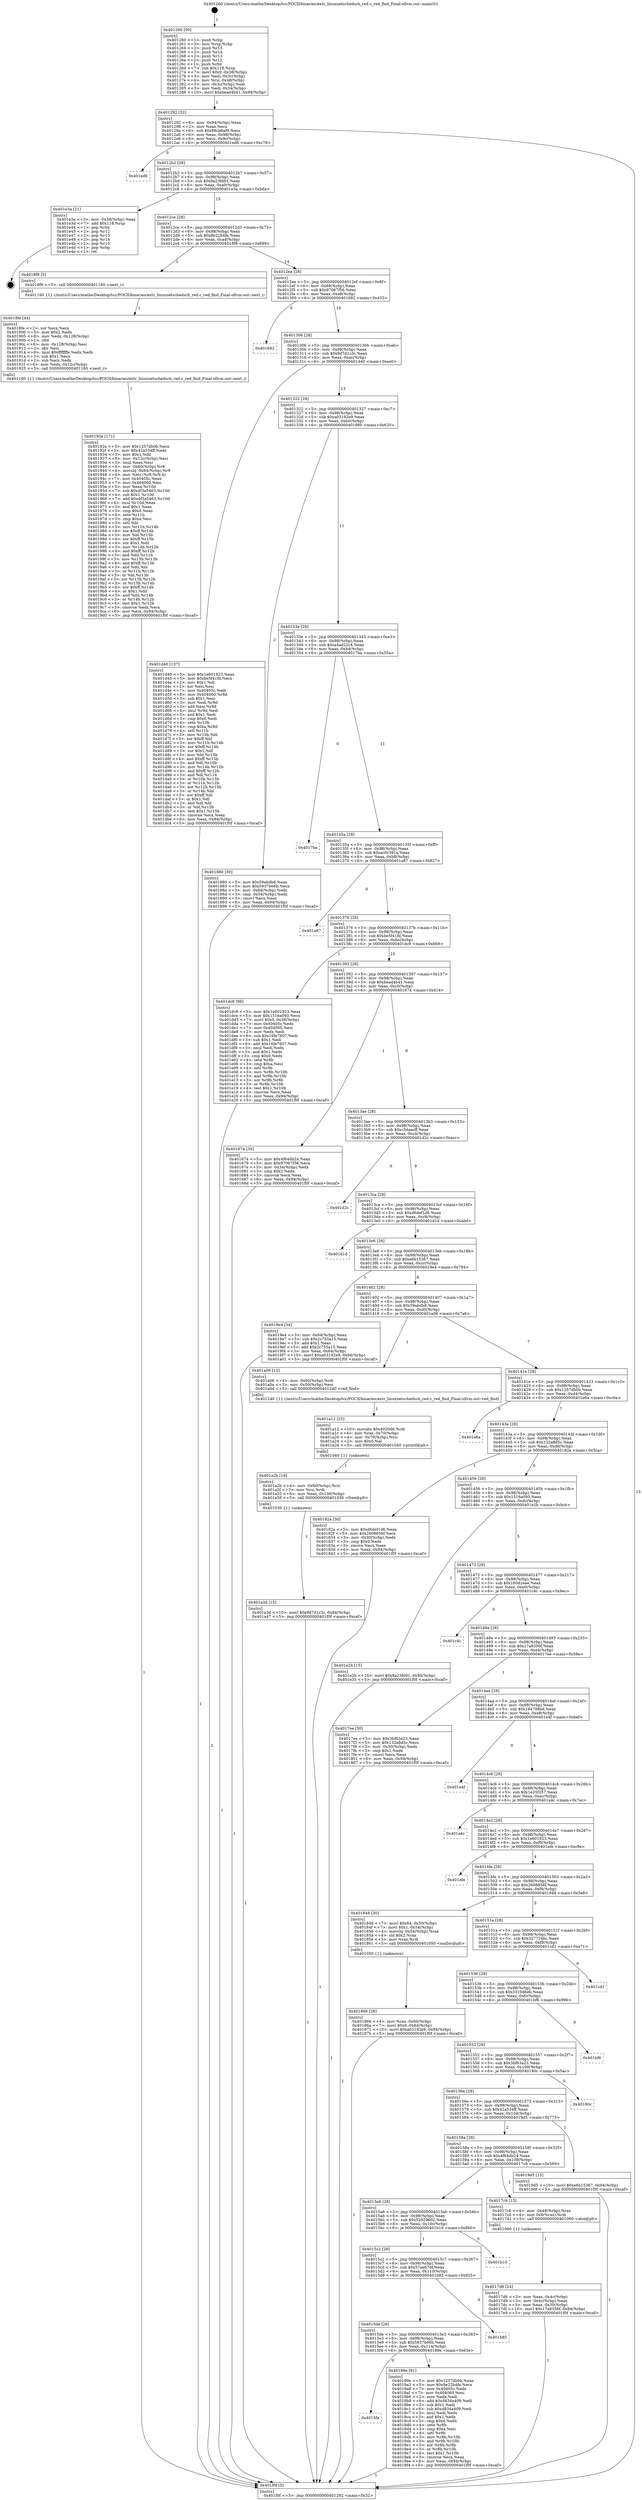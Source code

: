 digraph "0x401260" {
  label = "0x401260 (/mnt/c/Users/mathe/Desktop/tcc/POCII/binaries/extr_linuxnetschedsch_red.c_red_find_Final-ollvm.out::main(0))"
  labelloc = "t"
  node[shape=record]

  Entry [label="",width=0.3,height=0.3,shape=circle,fillcolor=black,style=filled]
  "0x401292" [label="{
     0x401292 [32]\l
     | [instrs]\l
     &nbsp;&nbsp;0x401292 \<+6\>: mov -0x94(%rbp),%eax\l
     &nbsp;&nbsp;0x401298 \<+2\>: mov %eax,%ecx\l
     &nbsp;&nbsp;0x40129a \<+6\>: sub $0x88cb6af9,%ecx\l
     &nbsp;&nbsp;0x4012a0 \<+6\>: mov %eax,-0x98(%rbp)\l
     &nbsp;&nbsp;0x4012a6 \<+6\>: mov %ecx,-0x9c(%rbp)\l
     &nbsp;&nbsp;0x4012ac \<+6\>: je 0000000000401ed6 \<main+0xc76\>\l
  }"]
  "0x401ed6" [label="{
     0x401ed6\l
  }", style=dashed]
  "0x4012b2" [label="{
     0x4012b2 [28]\l
     | [instrs]\l
     &nbsp;&nbsp;0x4012b2 \<+5\>: jmp 00000000004012b7 \<main+0x57\>\l
     &nbsp;&nbsp;0x4012b7 \<+6\>: mov -0x98(%rbp),%eax\l
     &nbsp;&nbsp;0x4012bd \<+5\>: sub $0x8a23fd91,%eax\l
     &nbsp;&nbsp;0x4012c2 \<+6\>: mov %eax,-0xa0(%rbp)\l
     &nbsp;&nbsp;0x4012c8 \<+6\>: je 0000000000401e3a \<main+0xbda\>\l
  }"]
  Exit [label="",width=0.3,height=0.3,shape=circle,fillcolor=black,style=filled,peripheries=2]
  "0x401e3a" [label="{
     0x401e3a [21]\l
     | [instrs]\l
     &nbsp;&nbsp;0x401e3a \<+3\>: mov -0x38(%rbp),%eax\l
     &nbsp;&nbsp;0x401e3d \<+7\>: add $0x118,%rsp\l
     &nbsp;&nbsp;0x401e44 \<+1\>: pop %rbx\l
     &nbsp;&nbsp;0x401e45 \<+2\>: pop %r12\l
     &nbsp;&nbsp;0x401e47 \<+2\>: pop %r13\l
     &nbsp;&nbsp;0x401e49 \<+2\>: pop %r14\l
     &nbsp;&nbsp;0x401e4b \<+2\>: pop %r15\l
     &nbsp;&nbsp;0x401e4d \<+1\>: pop %rbp\l
     &nbsp;&nbsp;0x401e4e \<+1\>: ret\l
  }"]
  "0x4012ce" [label="{
     0x4012ce [28]\l
     | [instrs]\l
     &nbsp;&nbsp;0x4012ce \<+5\>: jmp 00000000004012d3 \<main+0x73\>\l
     &nbsp;&nbsp;0x4012d3 \<+6\>: mov -0x98(%rbp),%eax\l
     &nbsp;&nbsp;0x4012d9 \<+5\>: sub $0x8e22b4fe,%eax\l
     &nbsp;&nbsp;0x4012de \<+6\>: mov %eax,-0xa4(%rbp)\l
     &nbsp;&nbsp;0x4012e4 \<+6\>: je 00000000004018f9 \<main+0x699\>\l
  }"]
  "0x401a3d" [label="{
     0x401a3d [15]\l
     | [instrs]\l
     &nbsp;&nbsp;0x401a3d \<+10\>: movl $0x9d7d1c3c,-0x94(%rbp)\l
     &nbsp;&nbsp;0x401a47 \<+5\>: jmp 0000000000401f0f \<main+0xcaf\>\l
  }"]
  "0x4018f9" [label="{
     0x4018f9 [5]\l
     | [instrs]\l
     &nbsp;&nbsp;0x4018f9 \<+5\>: call 0000000000401160 \<next_i\>\l
     | [calls]\l
     &nbsp;&nbsp;0x401160 \{1\} (/mnt/c/Users/mathe/Desktop/tcc/POCII/binaries/extr_linuxnetschedsch_red.c_red_find_Final-ollvm.out::next_i)\l
  }"]
  "0x4012ea" [label="{
     0x4012ea [28]\l
     | [instrs]\l
     &nbsp;&nbsp;0x4012ea \<+5\>: jmp 00000000004012ef \<main+0x8f\>\l
     &nbsp;&nbsp;0x4012ef \<+6\>: mov -0x98(%rbp),%eax\l
     &nbsp;&nbsp;0x4012f5 \<+5\>: sub $0x97067f56,%eax\l
     &nbsp;&nbsp;0x4012fa \<+6\>: mov %eax,-0xa8(%rbp)\l
     &nbsp;&nbsp;0x401300 \<+6\>: je 0000000000401692 \<main+0x432\>\l
  }"]
  "0x401a2b" [label="{
     0x401a2b [18]\l
     | [instrs]\l
     &nbsp;&nbsp;0x401a2b \<+4\>: mov -0x60(%rbp),%rsi\l
     &nbsp;&nbsp;0x401a2f \<+3\>: mov %rsi,%rdi\l
     &nbsp;&nbsp;0x401a32 \<+6\>: mov %eax,-0x130(%rbp)\l
     &nbsp;&nbsp;0x401a38 \<+5\>: call 0000000000401030 \<free@plt\>\l
     | [calls]\l
     &nbsp;&nbsp;0x401030 \{1\} (unknown)\l
  }"]
  "0x401692" [label="{
     0x401692\l
  }", style=dashed]
  "0x401306" [label="{
     0x401306 [28]\l
     | [instrs]\l
     &nbsp;&nbsp;0x401306 \<+5\>: jmp 000000000040130b \<main+0xab\>\l
     &nbsp;&nbsp;0x40130b \<+6\>: mov -0x98(%rbp),%eax\l
     &nbsp;&nbsp;0x401311 \<+5\>: sub $0x9d7d1c3c,%eax\l
     &nbsp;&nbsp;0x401316 \<+6\>: mov %eax,-0xac(%rbp)\l
     &nbsp;&nbsp;0x40131c \<+6\>: je 0000000000401d40 \<main+0xae0\>\l
  }"]
  "0x401a12" [label="{
     0x401a12 [25]\l
     | [instrs]\l
     &nbsp;&nbsp;0x401a12 \<+10\>: movabs $0x4020d6,%rdi\l
     &nbsp;&nbsp;0x401a1c \<+4\>: mov %rax,-0x70(%rbp)\l
     &nbsp;&nbsp;0x401a20 \<+4\>: mov -0x70(%rbp),%rsi\l
     &nbsp;&nbsp;0x401a24 \<+2\>: mov $0x0,%al\l
     &nbsp;&nbsp;0x401a26 \<+5\>: call 0000000000401040 \<printf@plt\>\l
     | [calls]\l
     &nbsp;&nbsp;0x401040 \{1\} (unknown)\l
  }"]
  "0x401d40" [label="{
     0x401d40 [137]\l
     | [instrs]\l
     &nbsp;&nbsp;0x401d40 \<+5\>: mov $0x1e601923,%eax\l
     &nbsp;&nbsp;0x401d45 \<+5\>: mov $0xbe5f41fd,%ecx\l
     &nbsp;&nbsp;0x401d4a \<+2\>: mov $0x1,%dl\l
     &nbsp;&nbsp;0x401d4c \<+2\>: xor %esi,%esi\l
     &nbsp;&nbsp;0x401d4e \<+7\>: mov 0x40405c,%edi\l
     &nbsp;&nbsp;0x401d55 \<+8\>: mov 0x404060,%r8d\l
     &nbsp;&nbsp;0x401d5d \<+3\>: sub $0x1,%esi\l
     &nbsp;&nbsp;0x401d60 \<+3\>: mov %edi,%r9d\l
     &nbsp;&nbsp;0x401d63 \<+3\>: add %esi,%r9d\l
     &nbsp;&nbsp;0x401d66 \<+4\>: imul %r9d,%edi\l
     &nbsp;&nbsp;0x401d6a \<+3\>: and $0x1,%edi\l
     &nbsp;&nbsp;0x401d6d \<+3\>: cmp $0x0,%edi\l
     &nbsp;&nbsp;0x401d70 \<+4\>: sete %r10b\l
     &nbsp;&nbsp;0x401d74 \<+4\>: cmp $0xa,%r8d\l
     &nbsp;&nbsp;0x401d78 \<+4\>: setl %r11b\l
     &nbsp;&nbsp;0x401d7c \<+3\>: mov %r10b,%bl\l
     &nbsp;&nbsp;0x401d7f \<+3\>: xor $0xff,%bl\l
     &nbsp;&nbsp;0x401d82 \<+3\>: mov %r11b,%r14b\l
     &nbsp;&nbsp;0x401d85 \<+4\>: xor $0xff,%r14b\l
     &nbsp;&nbsp;0x401d89 \<+3\>: xor $0x1,%dl\l
     &nbsp;&nbsp;0x401d8c \<+3\>: mov %bl,%r15b\l
     &nbsp;&nbsp;0x401d8f \<+4\>: and $0xff,%r15b\l
     &nbsp;&nbsp;0x401d93 \<+3\>: and %dl,%r10b\l
     &nbsp;&nbsp;0x401d96 \<+3\>: mov %r14b,%r12b\l
     &nbsp;&nbsp;0x401d99 \<+4\>: and $0xff,%r12b\l
     &nbsp;&nbsp;0x401d9d \<+3\>: and %dl,%r11b\l
     &nbsp;&nbsp;0x401da0 \<+3\>: or %r10b,%r15b\l
     &nbsp;&nbsp;0x401da3 \<+3\>: or %r11b,%r12b\l
     &nbsp;&nbsp;0x401da6 \<+3\>: xor %r12b,%r15b\l
     &nbsp;&nbsp;0x401da9 \<+3\>: or %r14b,%bl\l
     &nbsp;&nbsp;0x401dac \<+3\>: xor $0xff,%bl\l
     &nbsp;&nbsp;0x401daf \<+3\>: or $0x1,%dl\l
     &nbsp;&nbsp;0x401db2 \<+2\>: and %dl,%bl\l
     &nbsp;&nbsp;0x401db4 \<+3\>: or %bl,%r15b\l
     &nbsp;&nbsp;0x401db7 \<+4\>: test $0x1,%r15b\l
     &nbsp;&nbsp;0x401dbb \<+3\>: cmovne %ecx,%eax\l
     &nbsp;&nbsp;0x401dbe \<+6\>: mov %eax,-0x94(%rbp)\l
     &nbsp;&nbsp;0x401dc4 \<+5\>: jmp 0000000000401f0f \<main+0xcaf\>\l
  }"]
  "0x401322" [label="{
     0x401322 [28]\l
     | [instrs]\l
     &nbsp;&nbsp;0x401322 \<+5\>: jmp 0000000000401327 \<main+0xc7\>\l
     &nbsp;&nbsp;0x401327 \<+6\>: mov -0x98(%rbp),%eax\l
     &nbsp;&nbsp;0x40132d \<+5\>: sub $0xa03192e9,%eax\l
     &nbsp;&nbsp;0x401332 \<+6\>: mov %eax,-0xb0(%rbp)\l
     &nbsp;&nbsp;0x401338 \<+6\>: je 0000000000401880 \<main+0x620\>\l
  }"]
  "0x40192a" [label="{
     0x40192a [171]\l
     | [instrs]\l
     &nbsp;&nbsp;0x40192a \<+5\>: mov $0x1257db0b,%ecx\l
     &nbsp;&nbsp;0x40192f \<+5\>: mov $0x42a534ff,%edx\l
     &nbsp;&nbsp;0x401934 \<+3\>: mov $0x1,%dil\l
     &nbsp;&nbsp;0x401937 \<+6\>: mov -0x12c(%rbp),%esi\l
     &nbsp;&nbsp;0x40193d \<+3\>: imul %eax,%esi\l
     &nbsp;&nbsp;0x401940 \<+4\>: mov -0x60(%rbp),%r8\l
     &nbsp;&nbsp;0x401944 \<+4\>: movslq -0x64(%rbp),%r9\l
     &nbsp;&nbsp;0x401948 \<+4\>: mov %esi,(%r8,%r9,4)\l
     &nbsp;&nbsp;0x40194c \<+7\>: mov 0x40405c,%eax\l
     &nbsp;&nbsp;0x401953 \<+7\>: mov 0x404060,%esi\l
     &nbsp;&nbsp;0x40195a \<+3\>: mov %eax,%r10d\l
     &nbsp;&nbsp;0x40195d \<+7\>: sub $0x4f3a5463,%r10d\l
     &nbsp;&nbsp;0x401964 \<+4\>: sub $0x1,%r10d\l
     &nbsp;&nbsp;0x401968 \<+7\>: add $0x4f3a5463,%r10d\l
     &nbsp;&nbsp;0x40196f \<+4\>: imul %r10d,%eax\l
     &nbsp;&nbsp;0x401973 \<+3\>: and $0x1,%eax\l
     &nbsp;&nbsp;0x401976 \<+3\>: cmp $0x0,%eax\l
     &nbsp;&nbsp;0x401979 \<+4\>: sete %r11b\l
     &nbsp;&nbsp;0x40197d \<+3\>: cmp $0xa,%esi\l
     &nbsp;&nbsp;0x401980 \<+3\>: setl %bl\l
     &nbsp;&nbsp;0x401983 \<+3\>: mov %r11b,%r14b\l
     &nbsp;&nbsp;0x401986 \<+4\>: xor $0xff,%r14b\l
     &nbsp;&nbsp;0x40198a \<+3\>: mov %bl,%r15b\l
     &nbsp;&nbsp;0x40198d \<+4\>: xor $0xff,%r15b\l
     &nbsp;&nbsp;0x401991 \<+4\>: xor $0x1,%dil\l
     &nbsp;&nbsp;0x401995 \<+3\>: mov %r14b,%r12b\l
     &nbsp;&nbsp;0x401998 \<+4\>: and $0xff,%r12b\l
     &nbsp;&nbsp;0x40199c \<+3\>: and %dil,%r11b\l
     &nbsp;&nbsp;0x40199f \<+3\>: mov %r15b,%r13b\l
     &nbsp;&nbsp;0x4019a2 \<+4\>: and $0xff,%r13b\l
     &nbsp;&nbsp;0x4019a6 \<+3\>: and %dil,%bl\l
     &nbsp;&nbsp;0x4019a9 \<+3\>: or %r11b,%r12b\l
     &nbsp;&nbsp;0x4019ac \<+3\>: or %bl,%r13b\l
     &nbsp;&nbsp;0x4019af \<+3\>: xor %r13b,%r12b\l
     &nbsp;&nbsp;0x4019b2 \<+3\>: or %r15b,%r14b\l
     &nbsp;&nbsp;0x4019b5 \<+4\>: xor $0xff,%r14b\l
     &nbsp;&nbsp;0x4019b9 \<+4\>: or $0x1,%dil\l
     &nbsp;&nbsp;0x4019bd \<+3\>: and %dil,%r14b\l
     &nbsp;&nbsp;0x4019c0 \<+3\>: or %r14b,%r12b\l
     &nbsp;&nbsp;0x4019c3 \<+4\>: test $0x1,%r12b\l
     &nbsp;&nbsp;0x4019c7 \<+3\>: cmovne %edx,%ecx\l
     &nbsp;&nbsp;0x4019ca \<+6\>: mov %ecx,-0x94(%rbp)\l
     &nbsp;&nbsp;0x4019d0 \<+5\>: jmp 0000000000401f0f \<main+0xcaf\>\l
  }"]
  "0x401880" [label="{
     0x401880 [30]\l
     | [instrs]\l
     &nbsp;&nbsp;0x401880 \<+5\>: mov $0x59abdb8,%eax\l
     &nbsp;&nbsp;0x401885 \<+5\>: mov $0x5937b66b,%ecx\l
     &nbsp;&nbsp;0x40188a \<+3\>: mov -0x64(%rbp),%edx\l
     &nbsp;&nbsp;0x40188d \<+3\>: cmp -0x54(%rbp),%edx\l
     &nbsp;&nbsp;0x401890 \<+3\>: cmovl %ecx,%eax\l
     &nbsp;&nbsp;0x401893 \<+6\>: mov %eax,-0x94(%rbp)\l
     &nbsp;&nbsp;0x401899 \<+5\>: jmp 0000000000401f0f \<main+0xcaf\>\l
  }"]
  "0x40133e" [label="{
     0x40133e [28]\l
     | [instrs]\l
     &nbsp;&nbsp;0x40133e \<+5\>: jmp 0000000000401343 \<main+0xe3\>\l
     &nbsp;&nbsp;0x401343 \<+6\>: mov -0x98(%rbp),%eax\l
     &nbsp;&nbsp;0x401349 \<+5\>: sub $0xa4ad22c4,%eax\l
     &nbsp;&nbsp;0x40134e \<+6\>: mov %eax,-0xb4(%rbp)\l
     &nbsp;&nbsp;0x401354 \<+6\>: je 00000000004017ba \<main+0x55a\>\l
  }"]
  "0x4018fe" [label="{
     0x4018fe [44]\l
     | [instrs]\l
     &nbsp;&nbsp;0x4018fe \<+2\>: xor %ecx,%ecx\l
     &nbsp;&nbsp;0x401900 \<+5\>: mov $0x2,%edx\l
     &nbsp;&nbsp;0x401905 \<+6\>: mov %edx,-0x128(%rbp)\l
     &nbsp;&nbsp;0x40190b \<+1\>: cltd\l
     &nbsp;&nbsp;0x40190c \<+6\>: mov -0x128(%rbp),%esi\l
     &nbsp;&nbsp;0x401912 \<+2\>: idiv %esi\l
     &nbsp;&nbsp;0x401914 \<+6\>: imul $0xfffffffe,%edx,%edx\l
     &nbsp;&nbsp;0x40191a \<+3\>: sub $0x1,%ecx\l
     &nbsp;&nbsp;0x40191d \<+2\>: sub %ecx,%edx\l
     &nbsp;&nbsp;0x40191f \<+6\>: mov %edx,-0x12c(%rbp)\l
     &nbsp;&nbsp;0x401925 \<+5\>: call 0000000000401160 \<next_i\>\l
     | [calls]\l
     &nbsp;&nbsp;0x401160 \{1\} (/mnt/c/Users/mathe/Desktop/tcc/POCII/binaries/extr_linuxnetschedsch_red.c_red_find_Final-ollvm.out::next_i)\l
  }"]
  "0x4017ba" [label="{
     0x4017ba\l
  }", style=dashed]
  "0x40135a" [label="{
     0x40135a [28]\l
     | [instrs]\l
     &nbsp;&nbsp;0x40135a \<+5\>: jmp 000000000040135f \<main+0xff\>\l
     &nbsp;&nbsp;0x40135f \<+6\>: mov -0x98(%rbp),%eax\l
     &nbsp;&nbsp;0x401365 \<+5\>: sub $0xac0c391a,%eax\l
     &nbsp;&nbsp;0x40136a \<+6\>: mov %eax,-0xb8(%rbp)\l
     &nbsp;&nbsp;0x401370 \<+6\>: je 0000000000401a87 \<main+0x827\>\l
  }"]
  "0x4015fa" [label="{
     0x4015fa\l
  }", style=dashed]
  "0x401a87" [label="{
     0x401a87\l
  }", style=dashed]
  "0x401376" [label="{
     0x401376 [28]\l
     | [instrs]\l
     &nbsp;&nbsp;0x401376 \<+5\>: jmp 000000000040137b \<main+0x11b\>\l
     &nbsp;&nbsp;0x40137b \<+6\>: mov -0x98(%rbp),%eax\l
     &nbsp;&nbsp;0x401381 \<+5\>: sub $0xbe5f41fd,%eax\l
     &nbsp;&nbsp;0x401386 \<+6\>: mov %eax,-0xbc(%rbp)\l
     &nbsp;&nbsp;0x40138c \<+6\>: je 0000000000401dc9 \<main+0xb69\>\l
  }"]
  "0x40189e" [label="{
     0x40189e [91]\l
     | [instrs]\l
     &nbsp;&nbsp;0x40189e \<+5\>: mov $0x1257db0b,%eax\l
     &nbsp;&nbsp;0x4018a3 \<+5\>: mov $0x8e22b4fe,%ecx\l
     &nbsp;&nbsp;0x4018a8 \<+7\>: mov 0x40405c,%edx\l
     &nbsp;&nbsp;0x4018af \<+7\>: mov 0x404060,%esi\l
     &nbsp;&nbsp;0x4018b6 \<+2\>: mov %edx,%edi\l
     &nbsp;&nbsp;0x4018b8 \<+6\>: add $0xd834a409,%edi\l
     &nbsp;&nbsp;0x4018be \<+3\>: sub $0x1,%edi\l
     &nbsp;&nbsp;0x4018c1 \<+6\>: sub $0xd834a409,%edi\l
     &nbsp;&nbsp;0x4018c7 \<+3\>: imul %edi,%edx\l
     &nbsp;&nbsp;0x4018ca \<+3\>: and $0x1,%edx\l
     &nbsp;&nbsp;0x4018cd \<+3\>: cmp $0x0,%edx\l
     &nbsp;&nbsp;0x4018d0 \<+4\>: sete %r8b\l
     &nbsp;&nbsp;0x4018d4 \<+3\>: cmp $0xa,%esi\l
     &nbsp;&nbsp;0x4018d7 \<+4\>: setl %r9b\l
     &nbsp;&nbsp;0x4018db \<+3\>: mov %r8b,%r10b\l
     &nbsp;&nbsp;0x4018de \<+3\>: and %r9b,%r10b\l
     &nbsp;&nbsp;0x4018e1 \<+3\>: xor %r9b,%r8b\l
     &nbsp;&nbsp;0x4018e4 \<+3\>: or %r8b,%r10b\l
     &nbsp;&nbsp;0x4018e7 \<+4\>: test $0x1,%r10b\l
     &nbsp;&nbsp;0x4018eb \<+3\>: cmovne %ecx,%eax\l
     &nbsp;&nbsp;0x4018ee \<+6\>: mov %eax,-0x94(%rbp)\l
     &nbsp;&nbsp;0x4018f4 \<+5\>: jmp 0000000000401f0f \<main+0xcaf\>\l
  }"]
  "0x401dc9" [label="{
     0x401dc9 [98]\l
     | [instrs]\l
     &nbsp;&nbsp;0x401dc9 \<+5\>: mov $0x1e601923,%eax\l
     &nbsp;&nbsp;0x401dce \<+5\>: mov $0x1516a093,%ecx\l
     &nbsp;&nbsp;0x401dd3 \<+7\>: movl $0x0,-0x38(%rbp)\l
     &nbsp;&nbsp;0x401dda \<+7\>: mov 0x40405c,%edx\l
     &nbsp;&nbsp;0x401de1 \<+7\>: mov 0x404060,%esi\l
     &nbsp;&nbsp;0x401de8 \<+2\>: mov %edx,%edi\l
     &nbsp;&nbsp;0x401dea \<+6\>: sub $0x16fe7607,%edi\l
     &nbsp;&nbsp;0x401df0 \<+3\>: sub $0x1,%edi\l
     &nbsp;&nbsp;0x401df3 \<+6\>: add $0x16fe7607,%edi\l
     &nbsp;&nbsp;0x401df9 \<+3\>: imul %edi,%edx\l
     &nbsp;&nbsp;0x401dfc \<+3\>: and $0x1,%edx\l
     &nbsp;&nbsp;0x401dff \<+3\>: cmp $0x0,%edx\l
     &nbsp;&nbsp;0x401e02 \<+4\>: sete %r8b\l
     &nbsp;&nbsp;0x401e06 \<+3\>: cmp $0xa,%esi\l
     &nbsp;&nbsp;0x401e09 \<+4\>: setl %r9b\l
     &nbsp;&nbsp;0x401e0d \<+3\>: mov %r8b,%r10b\l
     &nbsp;&nbsp;0x401e10 \<+3\>: and %r9b,%r10b\l
     &nbsp;&nbsp;0x401e13 \<+3\>: xor %r9b,%r8b\l
     &nbsp;&nbsp;0x401e16 \<+3\>: or %r8b,%r10b\l
     &nbsp;&nbsp;0x401e19 \<+4\>: test $0x1,%r10b\l
     &nbsp;&nbsp;0x401e1d \<+3\>: cmovne %ecx,%eax\l
     &nbsp;&nbsp;0x401e20 \<+6\>: mov %eax,-0x94(%rbp)\l
     &nbsp;&nbsp;0x401e26 \<+5\>: jmp 0000000000401f0f \<main+0xcaf\>\l
  }"]
  "0x401392" [label="{
     0x401392 [28]\l
     | [instrs]\l
     &nbsp;&nbsp;0x401392 \<+5\>: jmp 0000000000401397 \<main+0x137\>\l
     &nbsp;&nbsp;0x401397 \<+6\>: mov -0x98(%rbp),%eax\l
     &nbsp;&nbsp;0x40139d \<+5\>: sub $0xbead4b41,%eax\l
     &nbsp;&nbsp;0x4013a2 \<+6\>: mov %eax,-0xc0(%rbp)\l
     &nbsp;&nbsp;0x4013a8 \<+6\>: je 0000000000401674 \<main+0x414\>\l
  }"]
  "0x4015de" [label="{
     0x4015de [28]\l
     | [instrs]\l
     &nbsp;&nbsp;0x4015de \<+5\>: jmp 00000000004015e3 \<main+0x383\>\l
     &nbsp;&nbsp;0x4015e3 \<+6\>: mov -0x98(%rbp),%eax\l
     &nbsp;&nbsp;0x4015e9 \<+5\>: sub $0x5937b66b,%eax\l
     &nbsp;&nbsp;0x4015ee \<+6\>: mov %eax,-0x114(%rbp)\l
     &nbsp;&nbsp;0x4015f4 \<+6\>: je 000000000040189e \<main+0x63e\>\l
  }"]
  "0x401674" [label="{
     0x401674 [30]\l
     | [instrs]\l
     &nbsp;&nbsp;0x401674 \<+5\>: mov $0x4f64db24,%eax\l
     &nbsp;&nbsp;0x401679 \<+5\>: mov $0x97067f56,%ecx\l
     &nbsp;&nbsp;0x40167e \<+3\>: mov -0x34(%rbp),%edx\l
     &nbsp;&nbsp;0x401681 \<+3\>: cmp $0x2,%edx\l
     &nbsp;&nbsp;0x401684 \<+3\>: cmovne %ecx,%eax\l
     &nbsp;&nbsp;0x401687 \<+6\>: mov %eax,-0x94(%rbp)\l
     &nbsp;&nbsp;0x40168d \<+5\>: jmp 0000000000401f0f \<main+0xcaf\>\l
  }"]
  "0x4013ae" [label="{
     0x4013ae [28]\l
     | [instrs]\l
     &nbsp;&nbsp;0x4013ae \<+5\>: jmp 00000000004013b3 \<main+0x153\>\l
     &nbsp;&nbsp;0x4013b3 \<+6\>: mov -0x98(%rbp),%eax\l
     &nbsp;&nbsp;0x4013b9 \<+5\>: sub $0xc3daacff,%eax\l
     &nbsp;&nbsp;0x4013be \<+6\>: mov %eax,-0xc4(%rbp)\l
     &nbsp;&nbsp;0x4013c4 \<+6\>: je 0000000000401d2c \<main+0xacc\>\l
  }"]
  "0x401f0f" [label="{
     0x401f0f [5]\l
     | [instrs]\l
     &nbsp;&nbsp;0x401f0f \<+5\>: jmp 0000000000401292 \<main+0x32\>\l
  }"]
  "0x401260" [label="{
     0x401260 [50]\l
     | [instrs]\l
     &nbsp;&nbsp;0x401260 \<+1\>: push %rbp\l
     &nbsp;&nbsp;0x401261 \<+3\>: mov %rsp,%rbp\l
     &nbsp;&nbsp;0x401264 \<+2\>: push %r15\l
     &nbsp;&nbsp;0x401266 \<+2\>: push %r14\l
     &nbsp;&nbsp;0x401268 \<+2\>: push %r13\l
     &nbsp;&nbsp;0x40126a \<+2\>: push %r12\l
     &nbsp;&nbsp;0x40126c \<+1\>: push %rbx\l
     &nbsp;&nbsp;0x40126d \<+7\>: sub $0x118,%rsp\l
     &nbsp;&nbsp;0x401274 \<+7\>: movl $0x0,-0x38(%rbp)\l
     &nbsp;&nbsp;0x40127b \<+3\>: mov %edi,-0x3c(%rbp)\l
     &nbsp;&nbsp;0x40127e \<+4\>: mov %rsi,-0x48(%rbp)\l
     &nbsp;&nbsp;0x401282 \<+3\>: mov -0x3c(%rbp),%edi\l
     &nbsp;&nbsp;0x401285 \<+3\>: mov %edi,-0x34(%rbp)\l
     &nbsp;&nbsp;0x401288 \<+10\>: movl $0xbead4b41,-0x94(%rbp)\l
  }"]
  "0x401b85" [label="{
     0x401b85\l
  }", style=dashed]
  "0x401d2c" [label="{
     0x401d2c\l
  }", style=dashed]
  "0x4013ca" [label="{
     0x4013ca [28]\l
     | [instrs]\l
     &nbsp;&nbsp;0x4013ca \<+5\>: jmp 00000000004013cf \<main+0x16f\>\l
     &nbsp;&nbsp;0x4013cf \<+6\>: mov -0x98(%rbp),%eax\l
     &nbsp;&nbsp;0x4013d5 \<+5\>: sub $0xd6def1d6,%eax\l
     &nbsp;&nbsp;0x4013da \<+6\>: mov %eax,-0xc8(%rbp)\l
     &nbsp;&nbsp;0x4013e0 \<+6\>: je 0000000000401d1d \<main+0xabd\>\l
  }"]
  "0x4015c2" [label="{
     0x4015c2 [28]\l
     | [instrs]\l
     &nbsp;&nbsp;0x4015c2 \<+5\>: jmp 00000000004015c7 \<main+0x367\>\l
     &nbsp;&nbsp;0x4015c7 \<+6\>: mov -0x98(%rbp),%eax\l
     &nbsp;&nbsp;0x4015cd \<+5\>: sub $0x57ae67df,%eax\l
     &nbsp;&nbsp;0x4015d2 \<+6\>: mov %eax,-0x110(%rbp)\l
     &nbsp;&nbsp;0x4015d8 \<+6\>: je 0000000000401b85 \<main+0x925\>\l
  }"]
  "0x401d1d" [label="{
     0x401d1d\l
  }", style=dashed]
  "0x4013e6" [label="{
     0x4013e6 [28]\l
     | [instrs]\l
     &nbsp;&nbsp;0x4013e6 \<+5\>: jmp 00000000004013eb \<main+0x18b\>\l
     &nbsp;&nbsp;0x4013eb \<+6\>: mov -0x98(%rbp),%eax\l
     &nbsp;&nbsp;0x4013f1 \<+5\>: sub $0xe6b15367,%eax\l
     &nbsp;&nbsp;0x4013f6 \<+6\>: mov %eax,-0xcc(%rbp)\l
     &nbsp;&nbsp;0x4013fc \<+6\>: je 00000000004019e4 \<main+0x784\>\l
  }"]
  "0x401b10" [label="{
     0x401b10\l
  }", style=dashed]
  "0x4019e4" [label="{
     0x4019e4 [34]\l
     | [instrs]\l
     &nbsp;&nbsp;0x4019e4 \<+3\>: mov -0x64(%rbp),%eax\l
     &nbsp;&nbsp;0x4019e7 \<+5\>: sub $0x2c755a15,%eax\l
     &nbsp;&nbsp;0x4019ec \<+3\>: add $0x1,%eax\l
     &nbsp;&nbsp;0x4019ef \<+5\>: add $0x2c755a15,%eax\l
     &nbsp;&nbsp;0x4019f4 \<+3\>: mov %eax,-0x64(%rbp)\l
     &nbsp;&nbsp;0x4019f7 \<+10\>: movl $0xa03192e9,-0x94(%rbp)\l
     &nbsp;&nbsp;0x401a01 \<+5\>: jmp 0000000000401f0f \<main+0xcaf\>\l
  }"]
  "0x401402" [label="{
     0x401402 [28]\l
     | [instrs]\l
     &nbsp;&nbsp;0x401402 \<+5\>: jmp 0000000000401407 \<main+0x1a7\>\l
     &nbsp;&nbsp;0x401407 \<+6\>: mov -0x98(%rbp),%eax\l
     &nbsp;&nbsp;0x40140d \<+5\>: sub $0x59abdb8,%eax\l
     &nbsp;&nbsp;0x401412 \<+6\>: mov %eax,-0xd0(%rbp)\l
     &nbsp;&nbsp;0x401418 \<+6\>: je 0000000000401a06 \<main+0x7a6\>\l
  }"]
  "0x401866" [label="{
     0x401866 [26]\l
     | [instrs]\l
     &nbsp;&nbsp;0x401866 \<+4\>: mov %rax,-0x60(%rbp)\l
     &nbsp;&nbsp;0x40186a \<+7\>: movl $0x0,-0x64(%rbp)\l
     &nbsp;&nbsp;0x401871 \<+10\>: movl $0xa03192e9,-0x94(%rbp)\l
     &nbsp;&nbsp;0x40187b \<+5\>: jmp 0000000000401f0f \<main+0xcaf\>\l
  }"]
  "0x401a06" [label="{
     0x401a06 [12]\l
     | [instrs]\l
     &nbsp;&nbsp;0x401a06 \<+4\>: mov -0x60(%rbp),%rdi\l
     &nbsp;&nbsp;0x401a0a \<+3\>: mov -0x50(%rbp),%esi\l
     &nbsp;&nbsp;0x401a0d \<+5\>: call 0000000000401240 \<red_find\>\l
     | [calls]\l
     &nbsp;&nbsp;0x401240 \{1\} (/mnt/c/Users/mathe/Desktop/tcc/POCII/binaries/extr_linuxnetschedsch_red.c_red_find_Final-ollvm.out::red_find)\l
  }"]
  "0x40141e" [label="{
     0x40141e [28]\l
     | [instrs]\l
     &nbsp;&nbsp;0x40141e \<+5\>: jmp 0000000000401423 \<main+0x1c3\>\l
     &nbsp;&nbsp;0x401423 \<+6\>: mov -0x98(%rbp),%eax\l
     &nbsp;&nbsp;0x401429 \<+5\>: sub $0x1257db0b,%eax\l
     &nbsp;&nbsp;0x40142e \<+6\>: mov %eax,-0xd4(%rbp)\l
     &nbsp;&nbsp;0x401434 \<+6\>: je 0000000000401e6a \<main+0xc0a\>\l
  }"]
  "0x4017d6" [label="{
     0x4017d6 [24]\l
     | [instrs]\l
     &nbsp;&nbsp;0x4017d6 \<+3\>: mov %eax,-0x4c(%rbp)\l
     &nbsp;&nbsp;0x4017d9 \<+3\>: mov -0x4c(%rbp),%eax\l
     &nbsp;&nbsp;0x4017dc \<+3\>: mov %eax,-0x30(%rbp)\l
     &nbsp;&nbsp;0x4017df \<+10\>: movl $0x17a8356f,-0x94(%rbp)\l
     &nbsp;&nbsp;0x4017e9 \<+5\>: jmp 0000000000401f0f \<main+0xcaf\>\l
  }"]
  "0x401e6a" [label="{
     0x401e6a\l
  }", style=dashed]
  "0x40143a" [label="{
     0x40143a [28]\l
     | [instrs]\l
     &nbsp;&nbsp;0x40143a \<+5\>: jmp 000000000040143f \<main+0x1df\>\l
     &nbsp;&nbsp;0x40143f \<+6\>: mov -0x98(%rbp),%eax\l
     &nbsp;&nbsp;0x401445 \<+5\>: sub $0x132a8d5c,%eax\l
     &nbsp;&nbsp;0x40144a \<+6\>: mov %eax,-0xd8(%rbp)\l
     &nbsp;&nbsp;0x401450 \<+6\>: je 000000000040182a \<main+0x5ca\>\l
  }"]
  "0x4015a6" [label="{
     0x4015a6 [28]\l
     | [instrs]\l
     &nbsp;&nbsp;0x4015a6 \<+5\>: jmp 00000000004015ab \<main+0x34b\>\l
     &nbsp;&nbsp;0x4015ab \<+6\>: mov -0x98(%rbp),%eax\l
     &nbsp;&nbsp;0x4015b1 \<+5\>: sub $0x52929602,%eax\l
     &nbsp;&nbsp;0x4015b6 \<+6\>: mov %eax,-0x10c(%rbp)\l
     &nbsp;&nbsp;0x4015bc \<+6\>: je 0000000000401b10 \<main+0x8b0\>\l
  }"]
  "0x40182a" [label="{
     0x40182a [30]\l
     | [instrs]\l
     &nbsp;&nbsp;0x40182a \<+5\>: mov $0xd6def1d6,%eax\l
     &nbsp;&nbsp;0x40182f \<+5\>: mov $0x2608856f,%ecx\l
     &nbsp;&nbsp;0x401834 \<+3\>: mov -0x30(%rbp),%edx\l
     &nbsp;&nbsp;0x401837 \<+3\>: cmp $0x0,%edx\l
     &nbsp;&nbsp;0x40183a \<+3\>: cmove %ecx,%eax\l
     &nbsp;&nbsp;0x40183d \<+6\>: mov %eax,-0x94(%rbp)\l
     &nbsp;&nbsp;0x401843 \<+5\>: jmp 0000000000401f0f \<main+0xcaf\>\l
  }"]
  "0x401456" [label="{
     0x401456 [28]\l
     | [instrs]\l
     &nbsp;&nbsp;0x401456 \<+5\>: jmp 000000000040145b \<main+0x1fb\>\l
     &nbsp;&nbsp;0x40145b \<+6\>: mov -0x98(%rbp),%eax\l
     &nbsp;&nbsp;0x401461 \<+5\>: sub $0x1516a093,%eax\l
     &nbsp;&nbsp;0x401466 \<+6\>: mov %eax,-0xdc(%rbp)\l
     &nbsp;&nbsp;0x40146c \<+6\>: je 0000000000401e2b \<main+0xbcb\>\l
  }"]
  "0x4017c9" [label="{
     0x4017c9 [13]\l
     | [instrs]\l
     &nbsp;&nbsp;0x4017c9 \<+4\>: mov -0x48(%rbp),%rax\l
     &nbsp;&nbsp;0x4017cd \<+4\>: mov 0x8(%rax),%rdi\l
     &nbsp;&nbsp;0x4017d1 \<+5\>: call 0000000000401060 \<atoi@plt\>\l
     | [calls]\l
     &nbsp;&nbsp;0x401060 \{1\} (unknown)\l
  }"]
  "0x401e2b" [label="{
     0x401e2b [15]\l
     | [instrs]\l
     &nbsp;&nbsp;0x401e2b \<+10\>: movl $0x8a23fd91,-0x94(%rbp)\l
     &nbsp;&nbsp;0x401e35 \<+5\>: jmp 0000000000401f0f \<main+0xcaf\>\l
  }"]
  "0x401472" [label="{
     0x401472 [28]\l
     | [instrs]\l
     &nbsp;&nbsp;0x401472 \<+5\>: jmp 0000000000401477 \<main+0x217\>\l
     &nbsp;&nbsp;0x401477 \<+6\>: mov -0x98(%rbp),%eax\l
     &nbsp;&nbsp;0x40147d \<+5\>: sub $0x160d2eae,%eax\l
     &nbsp;&nbsp;0x401482 \<+6\>: mov %eax,-0xe0(%rbp)\l
     &nbsp;&nbsp;0x401488 \<+6\>: je 0000000000401c4c \<main+0x9ec\>\l
  }"]
  "0x40158a" [label="{
     0x40158a [28]\l
     | [instrs]\l
     &nbsp;&nbsp;0x40158a \<+5\>: jmp 000000000040158f \<main+0x32f\>\l
     &nbsp;&nbsp;0x40158f \<+6\>: mov -0x98(%rbp),%eax\l
     &nbsp;&nbsp;0x401595 \<+5\>: sub $0x4f64db24,%eax\l
     &nbsp;&nbsp;0x40159a \<+6\>: mov %eax,-0x108(%rbp)\l
     &nbsp;&nbsp;0x4015a0 \<+6\>: je 00000000004017c9 \<main+0x569\>\l
  }"]
  "0x401c4c" [label="{
     0x401c4c\l
  }", style=dashed]
  "0x40148e" [label="{
     0x40148e [28]\l
     | [instrs]\l
     &nbsp;&nbsp;0x40148e \<+5\>: jmp 0000000000401493 \<main+0x233\>\l
     &nbsp;&nbsp;0x401493 \<+6\>: mov -0x98(%rbp),%eax\l
     &nbsp;&nbsp;0x401499 \<+5\>: sub $0x17a8356f,%eax\l
     &nbsp;&nbsp;0x40149e \<+6\>: mov %eax,-0xe4(%rbp)\l
     &nbsp;&nbsp;0x4014a4 \<+6\>: je 00000000004017ee \<main+0x58e\>\l
  }"]
  "0x4019d5" [label="{
     0x4019d5 [15]\l
     | [instrs]\l
     &nbsp;&nbsp;0x4019d5 \<+10\>: movl $0xe6b15367,-0x94(%rbp)\l
     &nbsp;&nbsp;0x4019df \<+5\>: jmp 0000000000401f0f \<main+0xcaf\>\l
  }"]
  "0x4017ee" [label="{
     0x4017ee [30]\l
     | [instrs]\l
     &nbsp;&nbsp;0x4017ee \<+5\>: mov $0x3bf63a23,%eax\l
     &nbsp;&nbsp;0x4017f3 \<+5\>: mov $0x132a8d5c,%ecx\l
     &nbsp;&nbsp;0x4017f8 \<+3\>: mov -0x30(%rbp),%edx\l
     &nbsp;&nbsp;0x4017fb \<+3\>: cmp $0x1,%edx\l
     &nbsp;&nbsp;0x4017fe \<+3\>: cmovl %ecx,%eax\l
     &nbsp;&nbsp;0x401801 \<+6\>: mov %eax,-0x94(%rbp)\l
     &nbsp;&nbsp;0x401807 \<+5\>: jmp 0000000000401f0f \<main+0xcaf\>\l
  }"]
  "0x4014aa" [label="{
     0x4014aa [28]\l
     | [instrs]\l
     &nbsp;&nbsp;0x4014aa \<+5\>: jmp 00000000004014af \<main+0x24f\>\l
     &nbsp;&nbsp;0x4014af \<+6\>: mov -0x98(%rbp),%eax\l
     &nbsp;&nbsp;0x4014b5 \<+5\>: sub $0x194798bd,%eax\l
     &nbsp;&nbsp;0x4014ba \<+6\>: mov %eax,-0xe8(%rbp)\l
     &nbsp;&nbsp;0x4014c0 \<+6\>: je 0000000000401e4f \<main+0xbef\>\l
  }"]
  "0x40156e" [label="{
     0x40156e [28]\l
     | [instrs]\l
     &nbsp;&nbsp;0x40156e \<+5\>: jmp 0000000000401573 \<main+0x313\>\l
     &nbsp;&nbsp;0x401573 \<+6\>: mov -0x98(%rbp),%eax\l
     &nbsp;&nbsp;0x401579 \<+5\>: sub $0x42a534ff,%eax\l
     &nbsp;&nbsp;0x40157e \<+6\>: mov %eax,-0x104(%rbp)\l
     &nbsp;&nbsp;0x401584 \<+6\>: je 00000000004019d5 \<main+0x775\>\l
  }"]
  "0x401e4f" [label="{
     0x401e4f\l
  }", style=dashed]
  "0x4014c6" [label="{
     0x4014c6 [28]\l
     | [instrs]\l
     &nbsp;&nbsp;0x4014c6 \<+5\>: jmp 00000000004014cb \<main+0x26b\>\l
     &nbsp;&nbsp;0x4014cb \<+6\>: mov -0x98(%rbp),%eax\l
     &nbsp;&nbsp;0x4014d1 \<+5\>: sub $0x1e25f357,%eax\l
     &nbsp;&nbsp;0x4014d6 \<+6\>: mov %eax,-0xec(%rbp)\l
     &nbsp;&nbsp;0x4014dc \<+6\>: je 0000000000401a4c \<main+0x7ec\>\l
  }"]
  "0x40180c" [label="{
     0x40180c\l
  }", style=dashed]
  "0x401a4c" [label="{
     0x401a4c\l
  }", style=dashed]
  "0x4014e2" [label="{
     0x4014e2 [28]\l
     | [instrs]\l
     &nbsp;&nbsp;0x4014e2 \<+5\>: jmp 00000000004014e7 \<main+0x287\>\l
     &nbsp;&nbsp;0x4014e7 \<+6\>: mov -0x98(%rbp),%eax\l
     &nbsp;&nbsp;0x4014ed \<+5\>: sub $0x1e601923,%eax\l
     &nbsp;&nbsp;0x4014f2 \<+6\>: mov %eax,-0xf0(%rbp)\l
     &nbsp;&nbsp;0x4014f8 \<+6\>: je 0000000000401efe \<main+0xc9e\>\l
  }"]
  "0x401552" [label="{
     0x401552 [28]\l
     | [instrs]\l
     &nbsp;&nbsp;0x401552 \<+5\>: jmp 0000000000401557 \<main+0x2f7\>\l
     &nbsp;&nbsp;0x401557 \<+6\>: mov -0x98(%rbp),%eax\l
     &nbsp;&nbsp;0x40155d \<+5\>: sub $0x3bf63a23,%eax\l
     &nbsp;&nbsp;0x401562 \<+6\>: mov %eax,-0x100(%rbp)\l
     &nbsp;&nbsp;0x401568 \<+6\>: je 000000000040180c \<main+0x5ac\>\l
  }"]
  "0x401efe" [label="{
     0x401efe\l
  }", style=dashed]
  "0x4014fe" [label="{
     0x4014fe [28]\l
     | [instrs]\l
     &nbsp;&nbsp;0x4014fe \<+5\>: jmp 0000000000401503 \<main+0x2a3\>\l
     &nbsp;&nbsp;0x401503 \<+6\>: mov -0x98(%rbp),%eax\l
     &nbsp;&nbsp;0x401509 \<+5\>: sub $0x2608856f,%eax\l
     &nbsp;&nbsp;0x40150e \<+6\>: mov %eax,-0xf4(%rbp)\l
     &nbsp;&nbsp;0x401514 \<+6\>: je 0000000000401848 \<main+0x5e8\>\l
  }"]
  "0x401bf6" [label="{
     0x401bf6\l
  }", style=dashed]
  "0x401848" [label="{
     0x401848 [30]\l
     | [instrs]\l
     &nbsp;&nbsp;0x401848 \<+7\>: movl $0x64,-0x50(%rbp)\l
     &nbsp;&nbsp;0x40184f \<+7\>: movl $0x1,-0x54(%rbp)\l
     &nbsp;&nbsp;0x401856 \<+4\>: movslq -0x54(%rbp),%rax\l
     &nbsp;&nbsp;0x40185a \<+4\>: shl $0x2,%rax\l
     &nbsp;&nbsp;0x40185e \<+3\>: mov %rax,%rdi\l
     &nbsp;&nbsp;0x401861 \<+5\>: call 0000000000401050 \<malloc@plt\>\l
     | [calls]\l
     &nbsp;&nbsp;0x401050 \{1\} (unknown)\l
  }"]
  "0x40151a" [label="{
     0x40151a [28]\l
     | [instrs]\l
     &nbsp;&nbsp;0x40151a \<+5\>: jmp 000000000040151f \<main+0x2bf\>\l
     &nbsp;&nbsp;0x40151f \<+6\>: mov -0x98(%rbp),%eax\l
     &nbsp;&nbsp;0x401525 \<+5\>: sub $0x327724bc,%eax\l
     &nbsp;&nbsp;0x40152a \<+6\>: mov %eax,-0xf8(%rbp)\l
     &nbsp;&nbsp;0x401530 \<+6\>: je 0000000000401cd1 \<main+0xa71\>\l
  }"]
  "0x401536" [label="{
     0x401536 [28]\l
     | [instrs]\l
     &nbsp;&nbsp;0x401536 \<+5\>: jmp 000000000040153b \<main+0x2db\>\l
     &nbsp;&nbsp;0x40153b \<+6\>: mov -0x98(%rbp),%eax\l
     &nbsp;&nbsp;0x401541 \<+5\>: sub $0x3310d6eb,%eax\l
     &nbsp;&nbsp;0x401546 \<+6\>: mov %eax,-0xfc(%rbp)\l
     &nbsp;&nbsp;0x40154c \<+6\>: je 0000000000401bf6 \<main+0x996\>\l
  }"]
  "0x401cd1" [label="{
     0x401cd1\l
  }", style=dashed]
  Entry -> "0x401260" [label=" 1"]
  "0x401292" -> "0x401ed6" [label=" 0"]
  "0x401292" -> "0x4012b2" [label=" 16"]
  "0x401e3a" -> Exit [label=" 1"]
  "0x4012b2" -> "0x401e3a" [label=" 1"]
  "0x4012b2" -> "0x4012ce" [label=" 15"]
  "0x401e2b" -> "0x401f0f" [label=" 1"]
  "0x4012ce" -> "0x4018f9" [label=" 1"]
  "0x4012ce" -> "0x4012ea" [label=" 14"]
  "0x401dc9" -> "0x401f0f" [label=" 1"]
  "0x4012ea" -> "0x401692" [label=" 0"]
  "0x4012ea" -> "0x401306" [label=" 14"]
  "0x401d40" -> "0x401f0f" [label=" 1"]
  "0x401306" -> "0x401d40" [label=" 1"]
  "0x401306" -> "0x401322" [label=" 13"]
  "0x401a3d" -> "0x401f0f" [label=" 1"]
  "0x401322" -> "0x401880" [label=" 2"]
  "0x401322" -> "0x40133e" [label=" 11"]
  "0x401a2b" -> "0x401a3d" [label=" 1"]
  "0x40133e" -> "0x4017ba" [label=" 0"]
  "0x40133e" -> "0x40135a" [label=" 11"]
  "0x401a12" -> "0x401a2b" [label=" 1"]
  "0x40135a" -> "0x401a87" [label=" 0"]
  "0x40135a" -> "0x401376" [label=" 11"]
  "0x401a06" -> "0x401a12" [label=" 1"]
  "0x401376" -> "0x401dc9" [label=" 1"]
  "0x401376" -> "0x401392" [label=" 10"]
  "0x4019e4" -> "0x401f0f" [label=" 1"]
  "0x401392" -> "0x401674" [label=" 1"]
  "0x401392" -> "0x4013ae" [label=" 9"]
  "0x401674" -> "0x401f0f" [label=" 1"]
  "0x401260" -> "0x401292" [label=" 1"]
  "0x401f0f" -> "0x401292" [label=" 15"]
  "0x40192a" -> "0x401f0f" [label=" 1"]
  "0x4013ae" -> "0x401d2c" [label=" 0"]
  "0x4013ae" -> "0x4013ca" [label=" 9"]
  "0x4018fe" -> "0x40192a" [label=" 1"]
  "0x4013ca" -> "0x401d1d" [label=" 0"]
  "0x4013ca" -> "0x4013e6" [label=" 9"]
  "0x40189e" -> "0x401f0f" [label=" 1"]
  "0x4013e6" -> "0x4019e4" [label=" 1"]
  "0x4013e6" -> "0x401402" [label=" 8"]
  "0x4015de" -> "0x4015fa" [label=" 0"]
  "0x401402" -> "0x401a06" [label=" 1"]
  "0x401402" -> "0x40141e" [label=" 7"]
  "0x4019d5" -> "0x401f0f" [label=" 1"]
  "0x40141e" -> "0x401e6a" [label=" 0"]
  "0x40141e" -> "0x40143a" [label=" 7"]
  "0x4015c2" -> "0x4015de" [label=" 1"]
  "0x40143a" -> "0x40182a" [label=" 1"]
  "0x40143a" -> "0x401456" [label=" 6"]
  "0x4015c2" -> "0x401b85" [label=" 0"]
  "0x401456" -> "0x401e2b" [label=" 1"]
  "0x401456" -> "0x401472" [label=" 5"]
  "0x4018f9" -> "0x4018fe" [label=" 1"]
  "0x401472" -> "0x401c4c" [label=" 0"]
  "0x401472" -> "0x40148e" [label=" 5"]
  "0x4015a6" -> "0x401b10" [label=" 0"]
  "0x40148e" -> "0x4017ee" [label=" 1"]
  "0x40148e" -> "0x4014aa" [label=" 4"]
  "0x4015de" -> "0x40189e" [label=" 1"]
  "0x4014aa" -> "0x401e4f" [label=" 0"]
  "0x4014aa" -> "0x4014c6" [label=" 4"]
  "0x401866" -> "0x401f0f" [label=" 1"]
  "0x4014c6" -> "0x401a4c" [label=" 0"]
  "0x4014c6" -> "0x4014e2" [label=" 4"]
  "0x401848" -> "0x401866" [label=" 1"]
  "0x4014e2" -> "0x401efe" [label=" 0"]
  "0x4014e2" -> "0x4014fe" [label=" 4"]
  "0x4017ee" -> "0x401f0f" [label=" 1"]
  "0x4014fe" -> "0x401848" [label=" 1"]
  "0x4014fe" -> "0x40151a" [label=" 3"]
  "0x4017d6" -> "0x401f0f" [label=" 1"]
  "0x40151a" -> "0x401cd1" [label=" 0"]
  "0x40151a" -> "0x401536" [label=" 3"]
  "0x4017c9" -> "0x4017d6" [label=" 1"]
  "0x401536" -> "0x401bf6" [label=" 0"]
  "0x401536" -> "0x401552" [label=" 3"]
  "0x40182a" -> "0x401f0f" [label=" 1"]
  "0x401552" -> "0x40180c" [label=" 0"]
  "0x401552" -> "0x40156e" [label=" 3"]
  "0x401880" -> "0x401f0f" [label=" 2"]
  "0x40156e" -> "0x4019d5" [label=" 1"]
  "0x40156e" -> "0x40158a" [label=" 2"]
  "0x4015a6" -> "0x4015c2" [label=" 1"]
  "0x40158a" -> "0x4017c9" [label=" 1"]
  "0x40158a" -> "0x4015a6" [label=" 1"]
}
